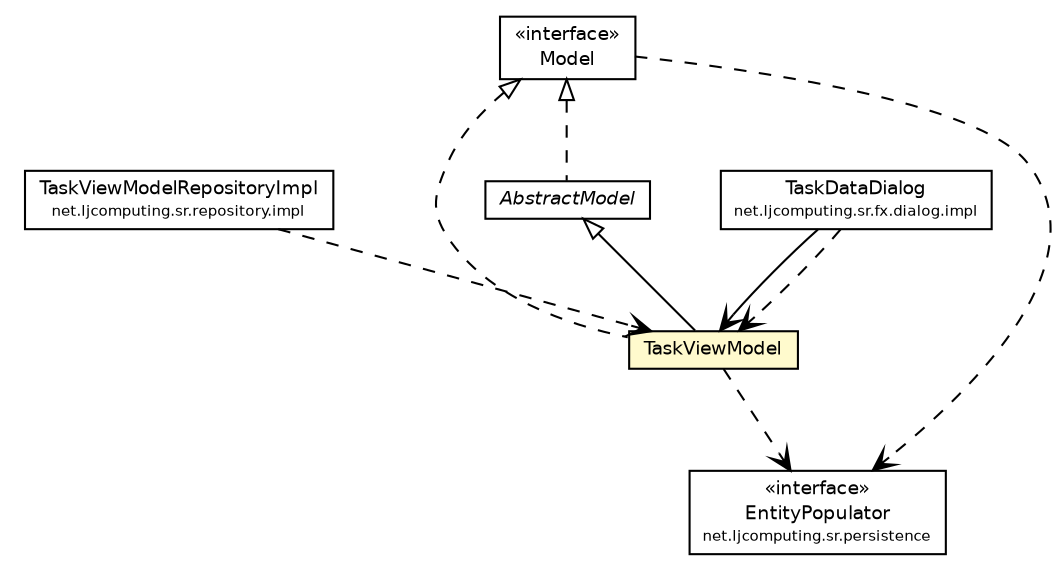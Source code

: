 #!/usr/local/bin/dot
#
# Class diagram 
# Generated by UMLGraph version R5_6 (http://www.umlgraph.org/)
#

digraph G {
	edge [fontname="Helvetica",fontsize=10,labelfontname="Helvetica",labelfontsize=10];
	node [fontname="Helvetica",fontsize=10,shape=plaintext];
	nodesep=0.25;
	ranksep=0.5;
	// net.ljcomputing.sr.repository.impl.TaskViewModelRepositoryImpl
	c6172 [label=<<table title="net.ljcomputing.sr.repository.impl.TaskViewModelRepositoryImpl" border="0" cellborder="1" cellspacing="0" cellpadding="2" port="p" href="../repository/impl/TaskViewModelRepositoryImpl.html">
		<tr><td><table border="0" cellspacing="0" cellpadding="1">
<tr><td align="center" balign="center"> TaskViewModelRepositoryImpl </td></tr>
<tr><td align="center" balign="center"><font point-size="7.0"> net.ljcomputing.sr.repository.impl </font></td></tr>
		</table></td></tr>
		</table>>, URL="../repository/impl/TaskViewModelRepositoryImpl.html", fontname="Helvetica", fontcolor="black", fontsize=9.0];
	// net.ljcomputing.sr.persistence.EntityPopulator
	c6177 [label=<<table title="net.ljcomputing.sr.persistence.EntityPopulator" border="0" cellborder="1" cellspacing="0" cellpadding="2" port="p" href="../persistence/EntityPopulator.html">
		<tr><td><table border="0" cellspacing="0" cellpadding="1">
<tr><td align="center" balign="center"> &#171;interface&#187; </td></tr>
<tr><td align="center" balign="center"> EntityPopulator </td></tr>
<tr><td align="center" balign="center"><font point-size="7.0"> net.ljcomputing.sr.persistence </font></td></tr>
		</table></td></tr>
		</table>>, URL="../persistence/EntityPopulator.html", fontname="Helvetica", fontcolor="black", fontsize=9.0];
	// net.ljcomputing.sr.fx.dialog.impl.TaskDataDialog
	c6188 [label=<<table title="net.ljcomputing.sr.fx.dialog.impl.TaskDataDialog" border="0" cellborder="1" cellspacing="0" cellpadding="2" port="p" href="../fx/dialog/impl/TaskDataDialog.html">
		<tr><td><table border="0" cellspacing="0" cellpadding="1">
<tr><td align="center" balign="center"> TaskDataDialog </td></tr>
<tr><td align="center" balign="center"><font point-size="7.0"> net.ljcomputing.sr.fx.dialog.impl </font></td></tr>
		</table></td></tr>
		</table>>, URL="../fx/dialog/impl/TaskDataDialog.html", fontname="Helvetica", fontcolor="black", fontsize=9.0];
	// net.ljcomputing.sr.model.TaskViewModel
	c6208 [label=<<table title="net.ljcomputing.sr.model.TaskViewModel" border="0" cellborder="1" cellspacing="0" cellpadding="2" port="p" bgcolor="lemonChiffon" href="./TaskViewModel.html">
		<tr><td><table border="0" cellspacing="0" cellpadding="1">
<tr><td align="center" balign="center"> TaskViewModel </td></tr>
		</table></td></tr>
		</table>>, URL="./TaskViewModel.html", fontname="Helvetica", fontcolor="black", fontsize=9.0];
	// net.ljcomputing.sr.model.Model
	c6210 [label=<<table title="net.ljcomputing.sr.model.Model" border="0" cellborder="1" cellspacing="0" cellpadding="2" port="p" href="./Model.html">
		<tr><td><table border="0" cellspacing="0" cellpadding="1">
<tr><td align="center" balign="center"> &#171;interface&#187; </td></tr>
<tr><td align="center" balign="center"> Model </td></tr>
		</table></td></tr>
		</table>>, URL="./Model.html", fontname="Helvetica", fontcolor="black", fontsize=9.0];
	// net.ljcomputing.sr.model.AbstractModel
	c6212 [label=<<table title="net.ljcomputing.sr.model.AbstractModel" border="0" cellborder="1" cellspacing="0" cellpadding="2" port="p" href="./AbstractModel.html">
		<tr><td><table border="0" cellspacing="0" cellpadding="1">
<tr><td align="center" balign="center"><font face="Helvetica-Oblique"> AbstractModel </font></td></tr>
		</table></td></tr>
		</table>>, URL="./AbstractModel.html", fontname="Helvetica", fontcolor="black", fontsize=9.0];
	//net.ljcomputing.sr.model.TaskViewModel extends net.ljcomputing.sr.model.AbstractModel
	c6212:p -> c6208:p [dir=back,arrowtail=empty];
	//net.ljcomputing.sr.model.TaskViewModel implements net.ljcomputing.sr.model.Model
	c6210:p -> c6208:p [dir=back,arrowtail=empty,style=dashed];
	//net.ljcomputing.sr.model.AbstractModel implements net.ljcomputing.sr.model.Model
	c6210:p -> c6212:p [dir=back,arrowtail=empty,style=dashed];
	// net.ljcomputing.sr.fx.dialog.impl.TaskDataDialog NAVASSOC net.ljcomputing.sr.model.TaskViewModel
	c6188:p -> c6208:p [taillabel="", label="", headlabel="", fontname="Helvetica", fontcolor="black", fontsize=10.0, color="black", arrowhead=open];
	// net.ljcomputing.sr.repository.impl.TaskViewModelRepositoryImpl DEPEND net.ljcomputing.sr.model.TaskViewModel
	c6172:p -> c6208:p [taillabel="", label="", headlabel="", fontname="Helvetica", fontcolor="black", fontsize=10.0, color="black", arrowhead=open, style=dashed];
	// net.ljcomputing.sr.fx.dialog.impl.TaskDataDialog DEPEND net.ljcomputing.sr.model.TaskViewModel
	c6188:p -> c6208:p [taillabel="", label="", headlabel="", fontname="Helvetica", fontcolor="black", fontsize=10.0, color="black", arrowhead=open, style=dashed];
	// net.ljcomputing.sr.model.TaskViewModel DEPEND net.ljcomputing.sr.persistence.EntityPopulator
	c6208:p -> c6177:p [taillabel="", label="", headlabel="", fontname="Helvetica", fontcolor="black", fontsize=10.0, color="black", arrowhead=open, style=dashed];
	// net.ljcomputing.sr.model.Model DEPEND net.ljcomputing.sr.persistence.EntityPopulator
	c6210:p -> c6177:p [taillabel="", label="", headlabel="", fontname="Helvetica", fontcolor="black", fontsize=10.0, color="black", arrowhead=open, style=dashed];
}

